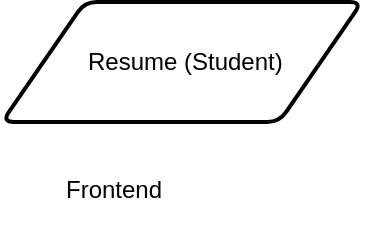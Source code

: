 <mxfile>
    <diagram id="x72V_j3Mn_Krhx0sthZp" name="Page-1">
        <mxGraphModel dx="648" dy="466" grid="1" gridSize="10" guides="1" tooltips="1" connect="1" arrows="1" fold="1" page="1" pageScale="1" pageWidth="850" pageHeight="1100" math="0" shadow="0">
            <root>
                <mxCell id="0"/>
                <mxCell id="1" parent="0"/>
                <mxCell id="2" value="&amp;nbsp;Resume (Student)" style="shape=parallelogram;html=1;strokeWidth=2;perimeter=parallelogramPerimeter;whiteSpace=wrap;rounded=1;arcSize=12;size=0.23;" vertex="1" parent="1">
                    <mxGeometry x="40" y="210" width="180" height="60" as="geometry"/>
                </mxCell>
                <mxCell id="3" value="Frontend" style="text;whiteSpace=wrap;" vertex="1" parent="1">
                    <mxGeometry x="70" y="290" width="110" height="40" as="geometry"/>
                </mxCell>
            </root>
        </mxGraphModel>
    </diagram>
</mxfile>